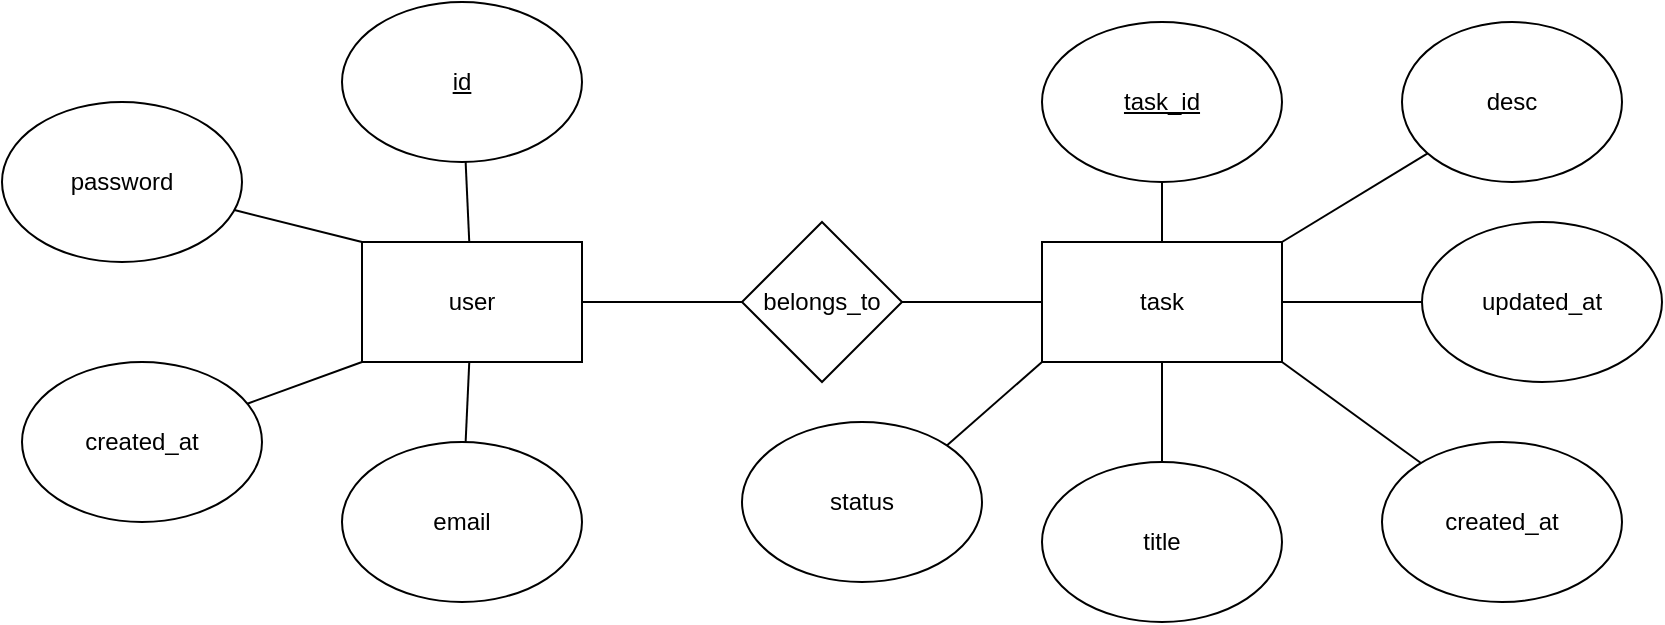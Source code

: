 <mxfile>
    <diagram id="iHwxPMIisakBHnY1oMbx" name="Page-1">
        <mxGraphModel dx="1389" dy="219" grid="1" gridSize="10" guides="1" tooltips="1" connect="1" arrows="1" fold="1" page="1" pageScale="1" pageWidth="827" pageHeight="1169" math="0" shadow="0">
            <root>
                <mxCell id="0"/>
                <mxCell id="1" parent="0"/>
                <mxCell id="7" value="" style="edgeStyle=none;html=1;endArrow=none;endFill=0;" parent="1" source="2" target="4" edge="1">
                    <mxGeometry relative="1" as="geometry"/>
                </mxCell>
                <mxCell id="8" value="" style="edgeStyle=none;html=1;endArrow=none;endFill=0;" parent="1" source="2" target="6" edge="1">
                    <mxGeometry relative="1" as="geometry"/>
                </mxCell>
                <mxCell id="15" style="edgeStyle=none;html=1;endArrow=none;endFill=0;" parent="1" source="2" target="3" edge="1">
                    <mxGeometry relative="1" as="geometry"/>
                </mxCell>
                <mxCell id="2" value="user" style="rounded=0;whiteSpace=wrap;html=1;" parent="1" vertex="1">
                    <mxGeometry x="100" y="270" width="110" height="60" as="geometry"/>
                </mxCell>
                <mxCell id="27" style="edgeStyle=none;html=1;exitX=0;exitY=1;exitDx=0;exitDy=0;entryX=1;entryY=0;entryDx=0;entryDy=0;endArrow=none;endFill=0;" edge="1" parent="1" source="3" target="26">
                    <mxGeometry relative="1" as="geometry"/>
                </mxCell>
                <mxCell id="3" value="task" style="rounded=0;whiteSpace=wrap;html=1;" parent="1" vertex="1">
                    <mxGeometry x="440" y="270" width="120" height="60" as="geometry"/>
                </mxCell>
                <mxCell id="4" value="id" style="ellipse;whiteSpace=wrap;html=1;fontStyle=4" parent="1" vertex="1">
                    <mxGeometry x="90" y="150" width="120" height="80" as="geometry"/>
                </mxCell>
                <mxCell id="16" value="" style="edgeStyle=none;html=1;endArrow=none;endFill=0;" parent="1" source="5" target="3" edge="1">
                    <mxGeometry relative="1" as="geometry"/>
                </mxCell>
                <mxCell id="5" value="task_id" style="ellipse;whiteSpace=wrap;html=1;fontStyle=4" parent="1" vertex="1">
                    <mxGeometry x="440" y="160" width="120" height="80" as="geometry"/>
                </mxCell>
                <mxCell id="6" value="email" style="ellipse;whiteSpace=wrap;html=1;" parent="1" vertex="1">
                    <mxGeometry x="90" y="370" width="120" height="80" as="geometry"/>
                </mxCell>
                <mxCell id="10" value="" style="edgeStyle=none;html=1;entryX=0;entryY=0;entryDx=0;entryDy=0;endArrow=none;endFill=0;" parent="1" source="9" target="2" edge="1">
                    <mxGeometry relative="1" as="geometry">
                        <mxPoint x="80" y="270" as="targetPoint"/>
                    </mxGeometry>
                </mxCell>
                <mxCell id="9" value="password" style="ellipse;whiteSpace=wrap;html=1;" parent="1" vertex="1">
                    <mxGeometry x="-80" y="200" width="120" height="80" as="geometry"/>
                </mxCell>
                <mxCell id="13" style="edgeStyle=none;html=1;entryX=0;entryY=1;entryDx=0;entryDy=0;endArrow=none;endFill=0;" parent="1" source="11" target="2" edge="1">
                    <mxGeometry relative="1" as="geometry"/>
                </mxCell>
                <mxCell id="11" value="created_at" style="ellipse;whiteSpace=wrap;html=1;" parent="1" vertex="1">
                    <mxGeometry x="-70" y="330" width="120" height="80" as="geometry"/>
                </mxCell>
                <mxCell id="22" value="" style="edgeStyle=none;html=1;endArrow=none;endFill=0;" parent="1" source="17" target="3" edge="1">
                    <mxGeometry relative="1" as="geometry"/>
                </mxCell>
                <mxCell id="17" value="title" style="ellipse;whiteSpace=wrap;html=1;" parent="1" vertex="1">
                    <mxGeometry x="440" y="380" width="120" height="80" as="geometry"/>
                </mxCell>
                <mxCell id="23" style="edgeStyle=none;html=1;entryX=1;entryY=0;entryDx=0;entryDy=0;endArrow=none;endFill=0;" parent="1" source="18" target="3" edge="1">
                    <mxGeometry relative="1" as="geometry"/>
                </mxCell>
                <mxCell id="18" value="desc" style="ellipse;whiteSpace=wrap;html=1;" parent="1" vertex="1">
                    <mxGeometry x="620" y="160" width="110" height="80" as="geometry"/>
                </mxCell>
                <mxCell id="24" style="edgeStyle=none;html=1;entryX=1;entryY=1;entryDx=0;entryDy=0;endArrow=none;endFill=0;" parent="1" source="19" target="3" edge="1">
                    <mxGeometry relative="1" as="geometry"/>
                </mxCell>
                <mxCell id="19" value="created_at" style="ellipse;whiteSpace=wrap;html=1;" parent="1" vertex="1">
                    <mxGeometry x="610" y="370" width="120" height="80" as="geometry"/>
                </mxCell>
                <mxCell id="21" value="" style="edgeStyle=none;html=1;endArrow=none;endFill=0;" parent="1" source="20" target="3" edge="1">
                    <mxGeometry relative="1" as="geometry"/>
                </mxCell>
                <mxCell id="20" value="updated_at" style="ellipse;whiteSpace=wrap;html=1;" parent="1" vertex="1">
                    <mxGeometry x="630" y="260" width="120" height="80" as="geometry"/>
                </mxCell>
                <mxCell id="25" value="belongs_to" style="rhombus;whiteSpace=wrap;html=1;" parent="1" vertex="1">
                    <mxGeometry x="290" y="260" width="80" height="80" as="geometry"/>
                </mxCell>
                <mxCell id="26" value="status" style="ellipse;whiteSpace=wrap;html=1;" vertex="1" parent="1">
                    <mxGeometry x="290" y="360" width="120" height="80" as="geometry"/>
                </mxCell>
            </root>
        </mxGraphModel>
    </diagram>
</mxfile>